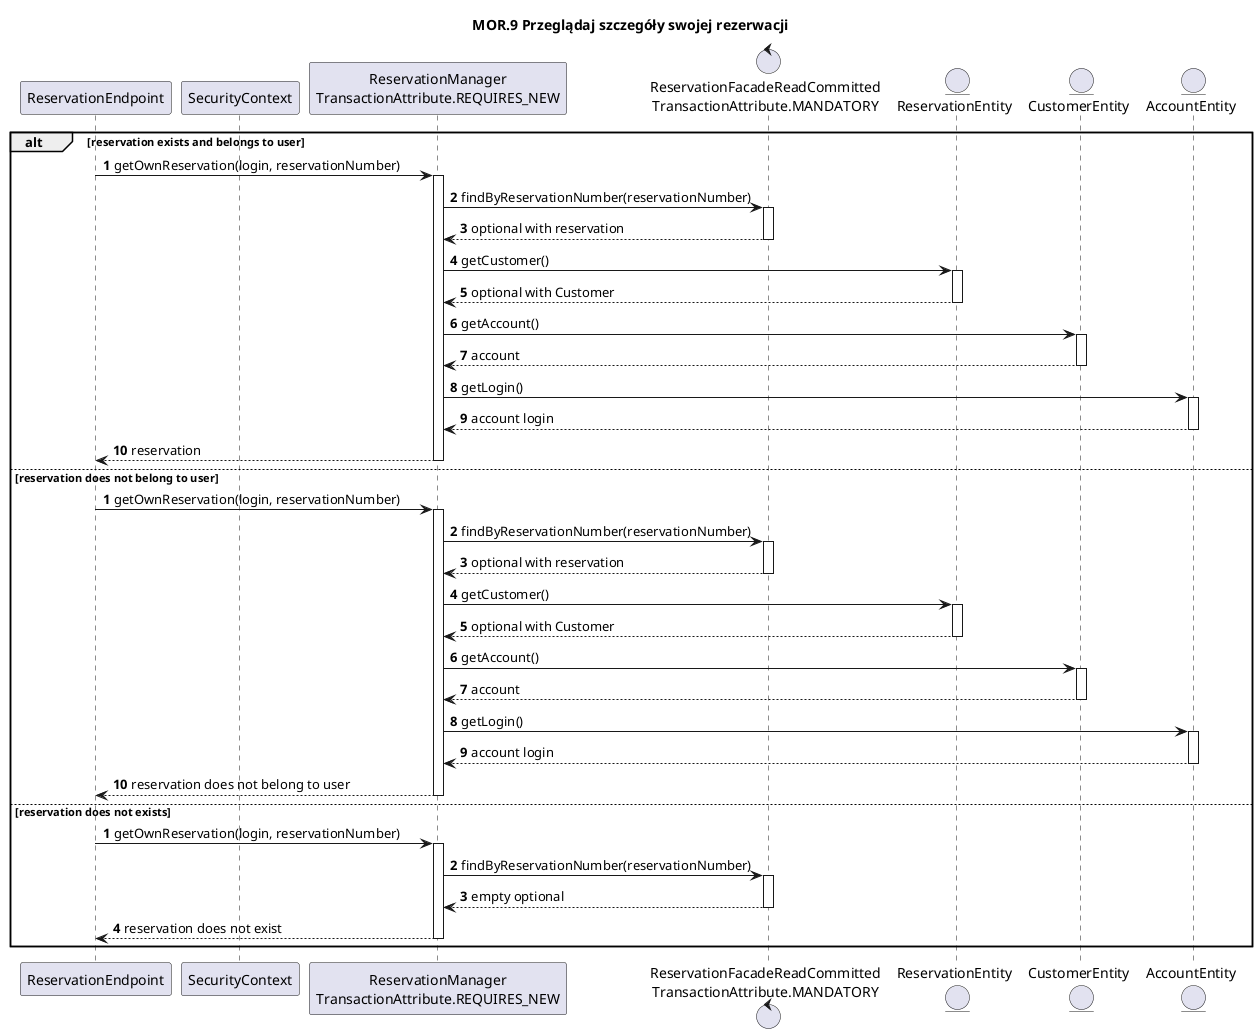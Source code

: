 @startuml
title
MOR.9 Przeglądaj szczegóły swojej rezerwacji
end title

autoactivate on
participant ReservationEndpoint
participant SecurityContext
participant "ReservationManager\nTransactionAttribute.REQUIRES_NEW" as ReservationManager
control "ReservationFacadeReadCommitted\nTransactionAttribute.MANDATORY" as ReservationFacadeReadCommitted
entity ReservationEntity
entity CustomerEntity
entity AccountEntity
alt reservation exists and belongs to user
autonumber

            ReservationEndpoint -> ReservationManager: getOwnReservation(login, reservationNumber)
                
                    ReservationManager -> ReservationFacadeReadCommitted: findByReservationNumber(reservationNumber)
                    return optional with reservation
                    ReservationManager -> ReservationEntity: getCustomer()
                    return optional with Customer
                    ReservationManager -> CustomerEntity: getAccount()
                    return account
                    ReservationManager -> AccountEntity: getLogin()
                    return account login
            
            return reservation

else reservation does not belong to user
autonumber

                 ReservationEndpoint -> ReservationManager: getOwnReservation(login, reservationNumber)
                     
                    ReservationManager -> ReservationFacadeReadCommitted: findByReservationNumber(reservationNumber)
                    return optional with reservation
                    ReservationManager -> ReservationEntity: getCustomer()
                    return optional with Customer
                    ReservationManager -> CustomerEntity: getAccount()
                    return account
                    ReservationManager -> AccountEntity: getLogin()
                    return account login

                 return reservation does not belong to user

else reservation does not exists
autonumber

                 ReservationEndpoint -> ReservationManager: getOwnReservation(login, reservationNumber)
                     
                         ReservationManager -> ReservationFacadeReadCommitted: findByReservationNumber(reservationNumber)
                         return empty optional

                 return reservation does not exist

end
@enduml
